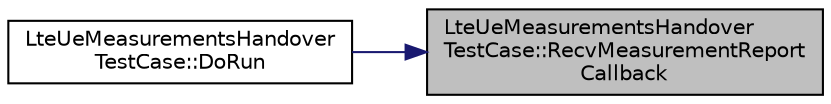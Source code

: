 digraph "LteUeMeasurementsHandoverTestCase::RecvMeasurementReportCallback"
{
 // LATEX_PDF_SIZE
  edge [fontname="Helvetica",fontsize="10",labelfontname="Helvetica",labelfontsize="10"];
  node [fontname="Helvetica",fontsize="10",shape=record];
  rankdir="RL";
  Node1 [label="LteUeMeasurementsHandover\lTestCase::RecvMeasurementReport\lCallback",height=0.2,width=0.4,color="black", fillcolor="grey75", style="filled", fontcolor="black",tooltip="Triggers when either one of the eNodeBs receives measurement report from UE, then perform verificatio..."];
  Node1 -> Node2 [dir="back",color="midnightblue",fontsize="10",style="solid",fontname="Helvetica"];
  Node2 [label="LteUeMeasurementsHandover\lTestCase::DoRun",height=0.2,width=0.4,color="black", fillcolor="white", style="filled",URL="$class_lte_ue_measurements_handover_test_case.html#ae81c492f54cd25f174b26310458a7e5f",tooltip="Setup the simulation with the intended UE measurement reporting configuration, run it,..."];
}
